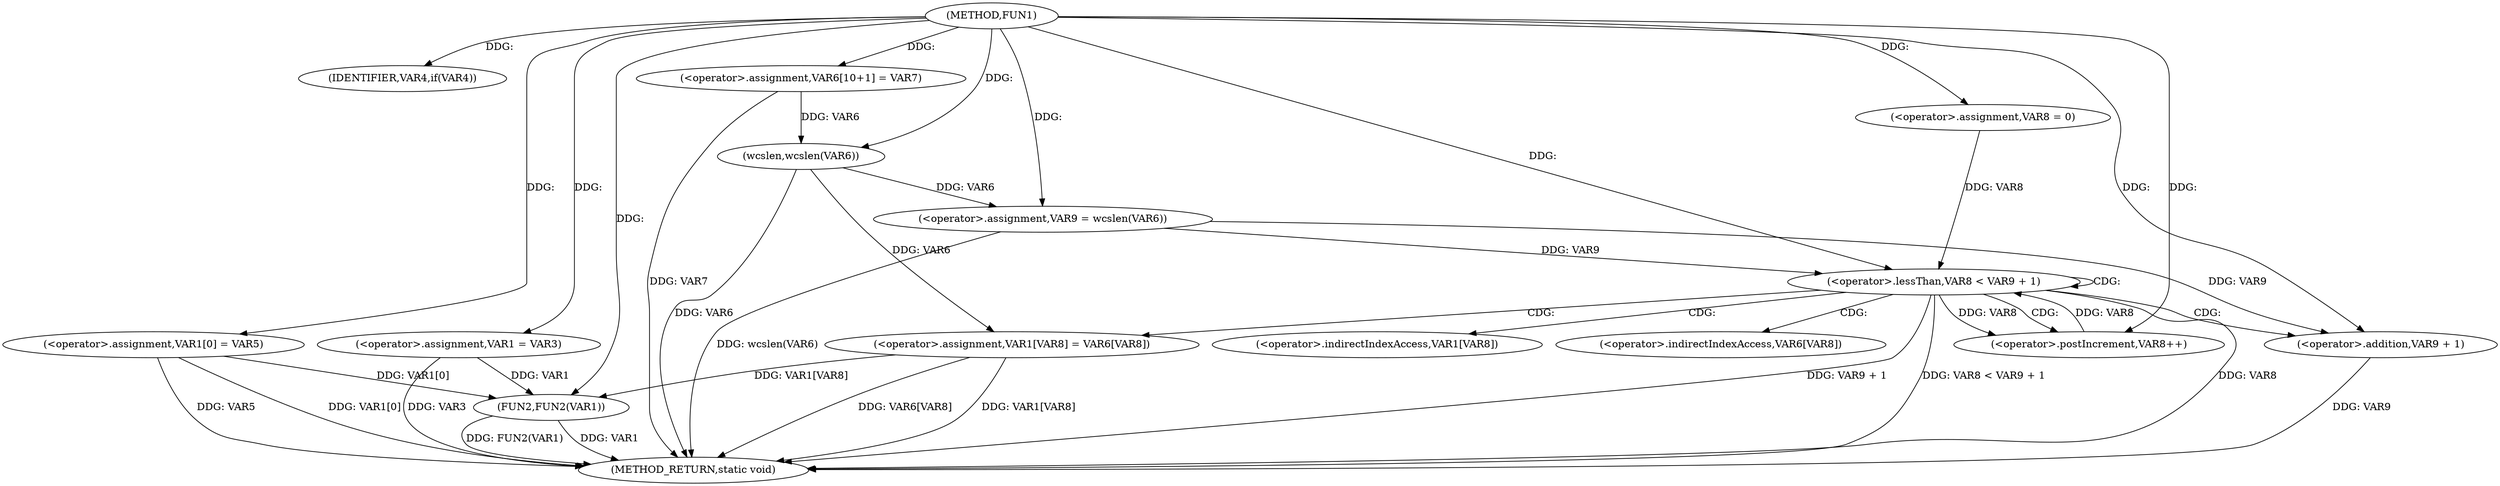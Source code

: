 digraph FUN1 {  
"1000100" [label = "(METHOD,FUN1)" ]
"1000148" [label = "(METHOD_RETURN,static void)" ]
"1000106" [label = "(IDENTIFIER,VAR4,if(VAR4))" ]
"1000108" [label = "(<operator>.assignment,VAR1 = VAR3)" ]
"1000111" [label = "(<operator>.assignment,VAR1[0] = VAR5)" ]
"1000118" [label = "(<operator>.assignment,VAR6[10+1] = VAR7)" ]
"1000123" [label = "(<operator>.assignment,VAR9 = wcslen(VAR6))" ]
"1000125" [label = "(wcslen,wcslen(VAR6))" ]
"1000128" [label = "(<operator>.assignment,VAR8 = 0)" ]
"1000131" [label = "(<operator>.lessThan,VAR8 < VAR9 + 1)" ]
"1000133" [label = "(<operator>.addition,VAR9 + 1)" ]
"1000136" [label = "(<operator>.postIncrement,VAR8++)" ]
"1000139" [label = "(<operator>.assignment,VAR1[VAR8] = VAR6[VAR8])" ]
"1000146" [label = "(FUN2,FUN2(VAR1))" ]
"1000140" [label = "(<operator>.indirectIndexAccess,VAR1[VAR8])" ]
"1000143" [label = "(<operator>.indirectIndexAccess,VAR6[VAR8])" ]
  "1000125" -> "1000148"  [ label = "DDG: VAR6"] 
  "1000123" -> "1000148"  [ label = "DDG: wcslen(VAR6)"] 
  "1000139" -> "1000148"  [ label = "DDG: VAR1[VAR8]"] 
  "1000133" -> "1000148"  [ label = "DDG: VAR9"] 
  "1000111" -> "1000148"  [ label = "DDG: VAR5"] 
  "1000146" -> "1000148"  [ label = "DDG: FUN2(VAR1)"] 
  "1000131" -> "1000148"  [ label = "DDG: VAR8 < VAR9 + 1"] 
  "1000131" -> "1000148"  [ label = "DDG: VAR8"] 
  "1000131" -> "1000148"  [ label = "DDG: VAR9 + 1"] 
  "1000111" -> "1000148"  [ label = "DDG: VAR1[0]"] 
  "1000108" -> "1000148"  [ label = "DDG: VAR3"] 
  "1000118" -> "1000148"  [ label = "DDG: VAR7"] 
  "1000139" -> "1000148"  [ label = "DDG: VAR6[VAR8]"] 
  "1000146" -> "1000148"  [ label = "DDG: VAR1"] 
  "1000100" -> "1000106"  [ label = "DDG: "] 
  "1000100" -> "1000108"  [ label = "DDG: "] 
  "1000100" -> "1000111"  [ label = "DDG: "] 
  "1000100" -> "1000118"  [ label = "DDG: "] 
  "1000125" -> "1000123"  [ label = "DDG: VAR6"] 
  "1000100" -> "1000123"  [ label = "DDG: "] 
  "1000118" -> "1000125"  [ label = "DDG: VAR6"] 
  "1000100" -> "1000125"  [ label = "DDG: "] 
  "1000100" -> "1000128"  [ label = "DDG: "] 
  "1000128" -> "1000131"  [ label = "DDG: VAR8"] 
  "1000136" -> "1000131"  [ label = "DDG: VAR8"] 
  "1000100" -> "1000131"  [ label = "DDG: "] 
  "1000123" -> "1000131"  [ label = "DDG: VAR9"] 
  "1000123" -> "1000133"  [ label = "DDG: VAR9"] 
  "1000100" -> "1000133"  [ label = "DDG: "] 
  "1000131" -> "1000136"  [ label = "DDG: VAR8"] 
  "1000100" -> "1000136"  [ label = "DDG: "] 
  "1000125" -> "1000139"  [ label = "DDG: VAR6"] 
  "1000139" -> "1000146"  [ label = "DDG: VAR1[VAR8]"] 
  "1000111" -> "1000146"  [ label = "DDG: VAR1[0]"] 
  "1000108" -> "1000146"  [ label = "DDG: VAR1"] 
  "1000100" -> "1000146"  [ label = "DDG: "] 
  "1000131" -> "1000139"  [ label = "CDG: "] 
  "1000131" -> "1000131"  [ label = "CDG: "] 
  "1000131" -> "1000133"  [ label = "CDG: "] 
  "1000131" -> "1000143"  [ label = "CDG: "] 
  "1000131" -> "1000136"  [ label = "CDG: "] 
  "1000131" -> "1000140"  [ label = "CDG: "] 
}
